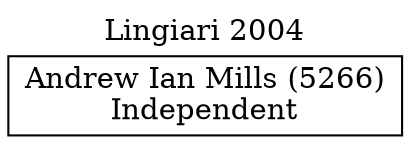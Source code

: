 // House preference flow
digraph "Andrew Ian Mills (5266)_Lingiari_2004" {
	graph [label="Lingiari 2004" labelloc=t mclimit=10]
	node [shape=box]
	"Andrew Ian Mills (5266)" [label="Andrew Ian Mills (5266)
Independent"]
}
